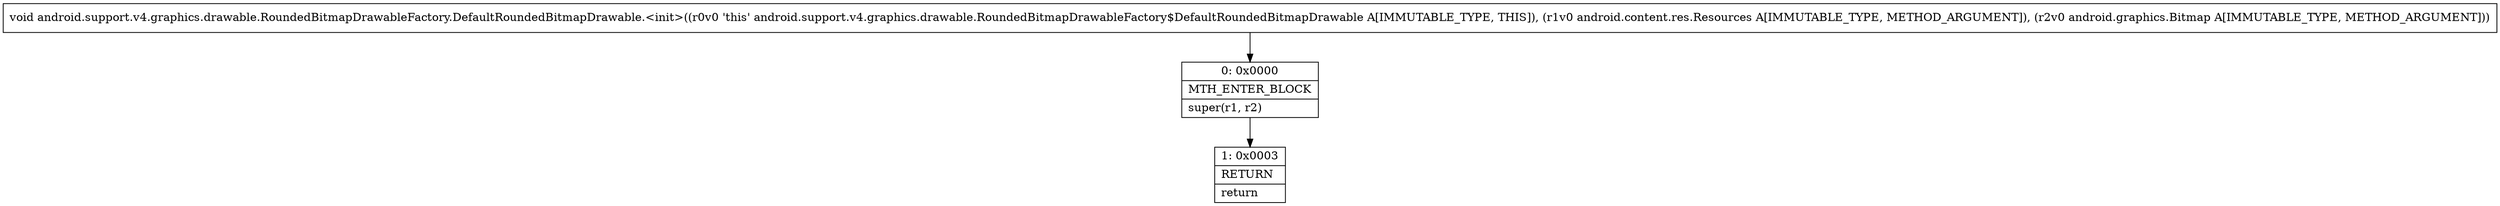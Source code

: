 digraph "CFG forandroid.support.v4.graphics.drawable.RoundedBitmapDrawableFactory.DefaultRoundedBitmapDrawable.\<init\>(Landroid\/content\/res\/Resources;Landroid\/graphics\/Bitmap;)V" {
Node_0 [shape=record,label="{0\:\ 0x0000|MTH_ENTER_BLOCK\l|super(r1, r2)\l}"];
Node_1 [shape=record,label="{1\:\ 0x0003|RETURN\l|return\l}"];
MethodNode[shape=record,label="{void android.support.v4.graphics.drawable.RoundedBitmapDrawableFactory.DefaultRoundedBitmapDrawable.\<init\>((r0v0 'this' android.support.v4.graphics.drawable.RoundedBitmapDrawableFactory$DefaultRoundedBitmapDrawable A[IMMUTABLE_TYPE, THIS]), (r1v0 android.content.res.Resources A[IMMUTABLE_TYPE, METHOD_ARGUMENT]), (r2v0 android.graphics.Bitmap A[IMMUTABLE_TYPE, METHOD_ARGUMENT])) }"];
MethodNode -> Node_0;
Node_0 -> Node_1;
}

